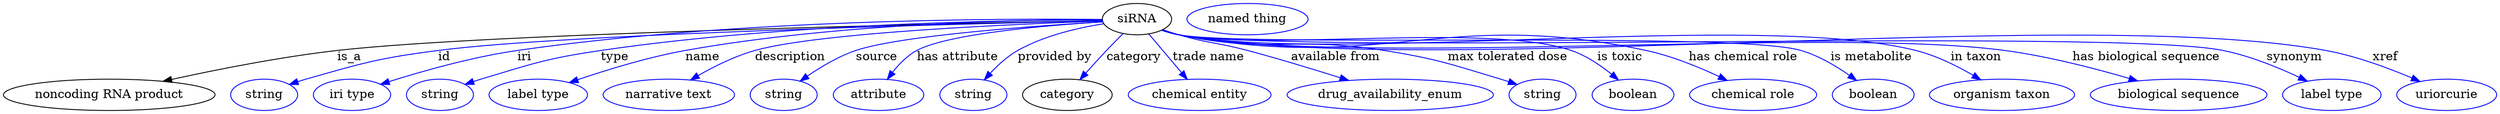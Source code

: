 digraph {
	graph [bb="0,0,2859.7,123"];
	node [label="\N"];
	siRNA	[height=0.5,
		label=siRNA,
		pos="1300.5,105",
		width=1.1013];
	"noncoding RNA product"	[height=0.5,
		pos="121.54,18",
		width=3.3761];
	siRNA -> "noncoding RNA product"	[label=is_a,
		lp="397.54,61.5",
		pos="e,183.34,33.518 1261,103.28 1108.5,100.4 557.47,88.801 383.54,69 318.6,61.606 245.62,47.165 193.21,35.696"];
	id	[color=blue,
		height=0.5,
		label=string,
		pos="299.54,18",
		width=1.0652];
	siRNA -> id	[color=blue,
		label=id,
		lp="511.54,61.5",
		pos="e,328.53,29.966 1260.6,104.54 1143.8,105.63 792.74,105.38 504.54,69 433.8,60.071 416.19,55.278 347.54,36 344.43,35.128 341.24,34.158 \
338.04,33.138",
		style=solid];
	iri	[color=blue,
		height=0.5,
		label="iri type",
		pos="400.54,18",
		width=1.2277];
	siRNA -> iri	[color=blue,
		label=iri,
		lp="598.54,61.5",
		pos="e,433.36,30.08 1260.6,104.66 1152.3,105.88 843.68,105.62 590.54,69 538.94,61.537 481.23,45.162 443.1,33.178",
		style=solid];
	type	[color=blue,
		height=0.5,
		label=string,
		pos="501.54,18",
		width=1.0652];
	siRNA -> type	[color=blue,
		label=type,
		lp="702.54,61.5",
		pos="e,530.45,30.034 1260.8,104.17 1162.7,104.07 901.51,100.57 686.54,69 624.15,59.836 608.95,54.087 548.54,36 545.77,35.172 542.93,34.272 \
540.08,33.332",
		style=solid];
	name	[color=blue,
		height=0.5,
		label="label type",
		pos="614.54,18",
		width=1.5707];
	siRNA -> name	[color=blue,
		label=name,
		lp="802.54,61.5",
		pos="e,650.03,32.072 1260.9,104.3 1173.6,104.31 958.84,100.78 782.54,69 740.02,61.334 692.98,46.791 659.52,35.357",
		style=solid];
	description	[color=blue,
		height=0.5,
		label="narrative text",
		pos="764.54,18",
		width=2.0943];
	siRNA -> description	[color=blue,
		label=description,
		lp="903.04,61.5",
		pos="e,789.2,35.037 1260.9,102.81 1167.7,99.69 936.86,90.03 862.54,69 839.9,62.594 816.36,50.775 798.02,40.236",
		style=solid];
	source	[color=blue,
		height=0.5,
		label=string,
		pos="896.54,18",
		width=1.0652];
	siRNA -> source	[color=blue,
		label=source,
		lp="1001.5,61.5",
		pos="e,915.27,33.951 1261.4,101.93 1187.3,97.643 1029.2,86.709 977.54,69 958.2,62.365 938.64,50.466 923.58,39.939",
		style=solid];
	"has attribute"	[color=blue,
		height=0.5,
		label=attribute,
		pos="1004.5,18",
		width=1.4443];
	siRNA -> "has attribute"	[color=blue,
		label="has attribute",
		lp="1094.5,61.5",
		pos="e,1014.4,35.77 1261.3,101.95 1199.6,98.166 1083.6,88.628 1047.5,69 1036.8,63.127 1027.5,53.407 1020.3,44.09",
		style=solid];
	"provided by"	[color=blue,
		height=0.5,
		label=string,
		pos="1112.5,18",
		width=1.0652];
	siRNA -> "provided by"	[color=blue,
		label="provided by",
		lp="1206,61.5",
		pos="e,1125.1,35.248 1262.5,99.723 1233.8,95.25 1194.3,86.344 1163.5,69 1151.7,62.346 1140.7,52.251 1131.9,42.87",
		style=solid];
	category	[height=0.5,
		pos="1220.5,18",
		width=1.4263];
	siRNA -> category	[color=blue,
		label=category,
		lp="1297,61.5",
		pos="e,1234.9,35.41 1284.7,88.493 1278.6,82.475 1271.7,75.483 1265.5,69 1257.6,60.654 1249.1,51.326 1241.7,43.009",
		style=solid];
	"trade name"	[color=blue,
		height=0.5,
		label="chemical entity",
		pos="1371.5,18",
		width=2.2748];
	siRNA -> "trade name"	[color=blue,
		label="trade name",
		lp="1381.5,61.5",
		pos="e,1357.5,35.789 1313.9,88.012 1324.3,75.55 1338.9,58.024 1350.9,43.752",
		style=solid];
	"available from"	[color=blue,
		height=0.5,
		label=drug_availability_enum,
		pos="1589.5,18",
		width=3.2858];
	siRNA -> "available from"	[color=blue,
		label="available from",
		lp="1528,61.5",
		pos="e,1542,34.553 1330.1,92.949 1336.1,90.846 1342.5,88.756 1348.5,87 1382.7,77.045 1392.2,78.223 1426.5,69 1461.9,59.515 1501.1,47.531 \
1532.2,37.673",
		style=solid];
	"max tolerated dose"	[color=blue,
		height=0.5,
		label=string,
		pos="1764.5,18",
		width=1.0652];
	siRNA -> "max tolerated dose"	[color=blue,
		label="max tolerated dose",
		lp="1724.5,61.5",
		pos="e,1735.5,29.795 1329.1,92.493 1335.4,90.345 1342.1,88.354 1348.5,87 1451,65.326 1480.1,85.671 1583.5,69 1643.7,59.307 1658.2,53.52 \
1716.5,36 1719.6,35.072 1722.8,34.063 1726,33.014",
		style=solid];
	"is toxic"	[color=blue,
		height=0.5,
		label=boolean,
		pos="1867.5,18",
		width=1.2999];
	siRNA -> "is toxic"	[color=blue,
		label="is toxic",
		lp="1853.5,61.5",
		pos="e,1851,35.089 1329.1,92.316 1335.4,90.179 1342.1,88.237 1348.5,87 1446.6,68.119 1703.1,101.37 1797.5,69 1814.3,63.241 1830.6,52.04 \
1843.3,41.696",
		style=solid];
	"has chemical role"	[color=blue,
		height=0.5,
		label="chemical role",
		pos="2005.5,18",
		width=2.022];
	siRNA -> "has chemical role"	[color=blue,
		label="has chemical role",
		lp="1995,61.5",
		pos="e,1975.9,34.636 1328.8,92.371 1335.2,90.202 1342,88.233 1348.5,87 1582.3,42.768 1650.9,118.9 1883.5,69 1912.5,62.798 1943.3,50.12 \
1966.7,39.084",
		style=solid];
	"is metabolite"	[color=blue,
		height=0.5,
		label=boolean,
		pos="2143.5,18",
		width=1.2999];
	siRNA -> "is metabolite"	[color=blue,
		label="is metabolite",
		lp="2142.5,61.5",
		pos="e,2124.4,34.709 1328.8,92.33 1335.2,90.164 1342,88.205 1348.5,87 1426.5,72.593 1985.5,91.388 2061.5,69 2081.2,63.212 2100.9,51.46 \
2116,40.803",
		style=solid];
	"in taxon"	[color=blue,
		height=0.5,
		label="organism taxon",
		pos="2291.5,18",
		width=2.3109];
	siRNA -> "in taxon"	[color=blue,
		label="in taxon",
		lp="2262.5,61.5",
		pos="e,2267.4,35.237 1328.8,92.311 1335.2,90.145 1342,88.193 1348.5,87 1533.3,53.219 2011.4,114.84 2193.5,69 2216.5,63.218 2240.2,51.3 \
2258.6,40.55",
		style=solid];
	"has biological sequence"	[color=blue,
		height=0.5,
		label="biological sequence",
		pos="2494.5,18",
		width=2.8164];
	siRNA -> "has biological sequence"	[color=blue,
		label="has biological sequence",
		lp="2458,61.5",
		pos="e,2447.7,33.985 1328.8,92.3 1335.2,90.135 1342,88.185 1348.5,87 1555.6,49.381 2086.9,96.825 2295.5,69 2344.4,62.488 2398.5,48.423 \
2438,36.864",
		style=solid];
	synonym	[color=blue,
		height=0.5,
		label="label type",
		pos="2670.5,18",
		width=1.5707];
	siRNA -> synonym	[color=blue,
		label=synonym,
		lp="2628.5,61.5",
		pos="e,2642.4,33.835 1328.8,92.28 1335.2,90.116 1342,88.172 1348.5,87 1479.6,63.467 2416,95.338 2546.5,69 2576.9,62.878 2609.2,49.574 \
2633.3,38.228",
		style=solid];
	xref	[color=blue,
		height=0.5,
		label=uriorcurie,
		pos="2802.5,18",
		width=1.5887];
	siRNA -> xref	[color=blue,
		label=xref,
		lp="2733,61.5",
		pos="e,2772.1,33.367 1328.8,92.274 1335.2,90.11 1342,88.168 1348.5,87 1636.4,35.494 2376.8,121.55 2664.5,69 2698.7,62.761 2735.6,48.998 \
2762.6,37.488",
		style=solid];
	"named thing_category"	[color=blue,
		height=0.5,
		label="named thing",
		pos="1427.5,105",
		width=1.9318];
}
